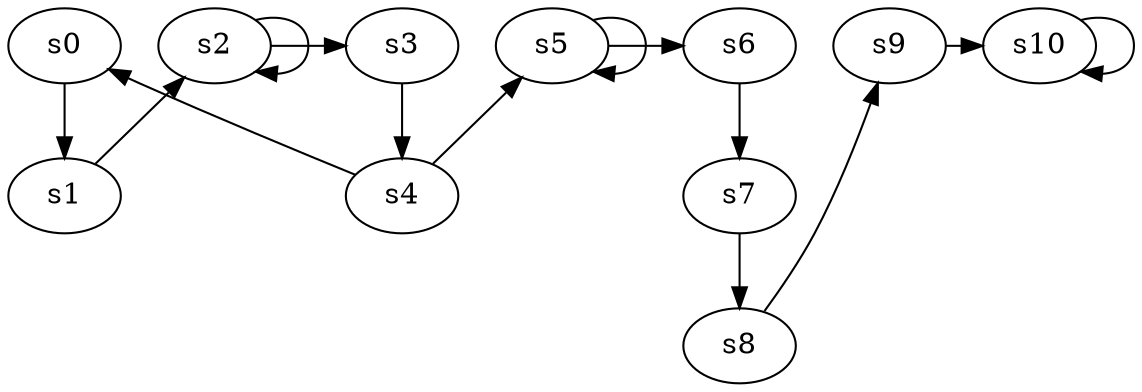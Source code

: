 digraph game_0158_chain_11 {
    s0 [name="s0", player=0, target=1];
    s1 [name="s1", player=1];
    s2 [name="s2", player=0];
    s3 [name="s3", player=1];
    s4 [name="s4", player=0];
    s5 [name="s5", player=1];
    s6 [name="s6", player=0];
    s7 [name="s7", player=1];
    s8 [name="s8", player=0, target=1];
    s9 [name="s9", player=1];
    s10 [name="s10", player=0];

    s0 -> s1;
    s1 -> s2 [constraint="time == 0"];
    s2 -> s3 [constraint="time == 2 || time == 15 || time == 16"];
    s3 -> s4;
    s4 -> s5 [constraint="time == 7 || time == 8"];
    s5 -> s6 [constraint="time % 4 == 3"];
    s6 -> s7;
    s7 -> s8;
    s8 -> s9 [constraint="time % 5 == 4"];
    s9 -> s10 [constraint="time == 7"];
    s2 -> s2 [constraint="time % 3 == 0"];
    s4 -> s0 [constraint="!(time % 3 == 0)"];
    s5 -> s5 [constraint="time % 3 == 0"];
    s10 -> s10 [constraint="time % 4 == 0"];
}
